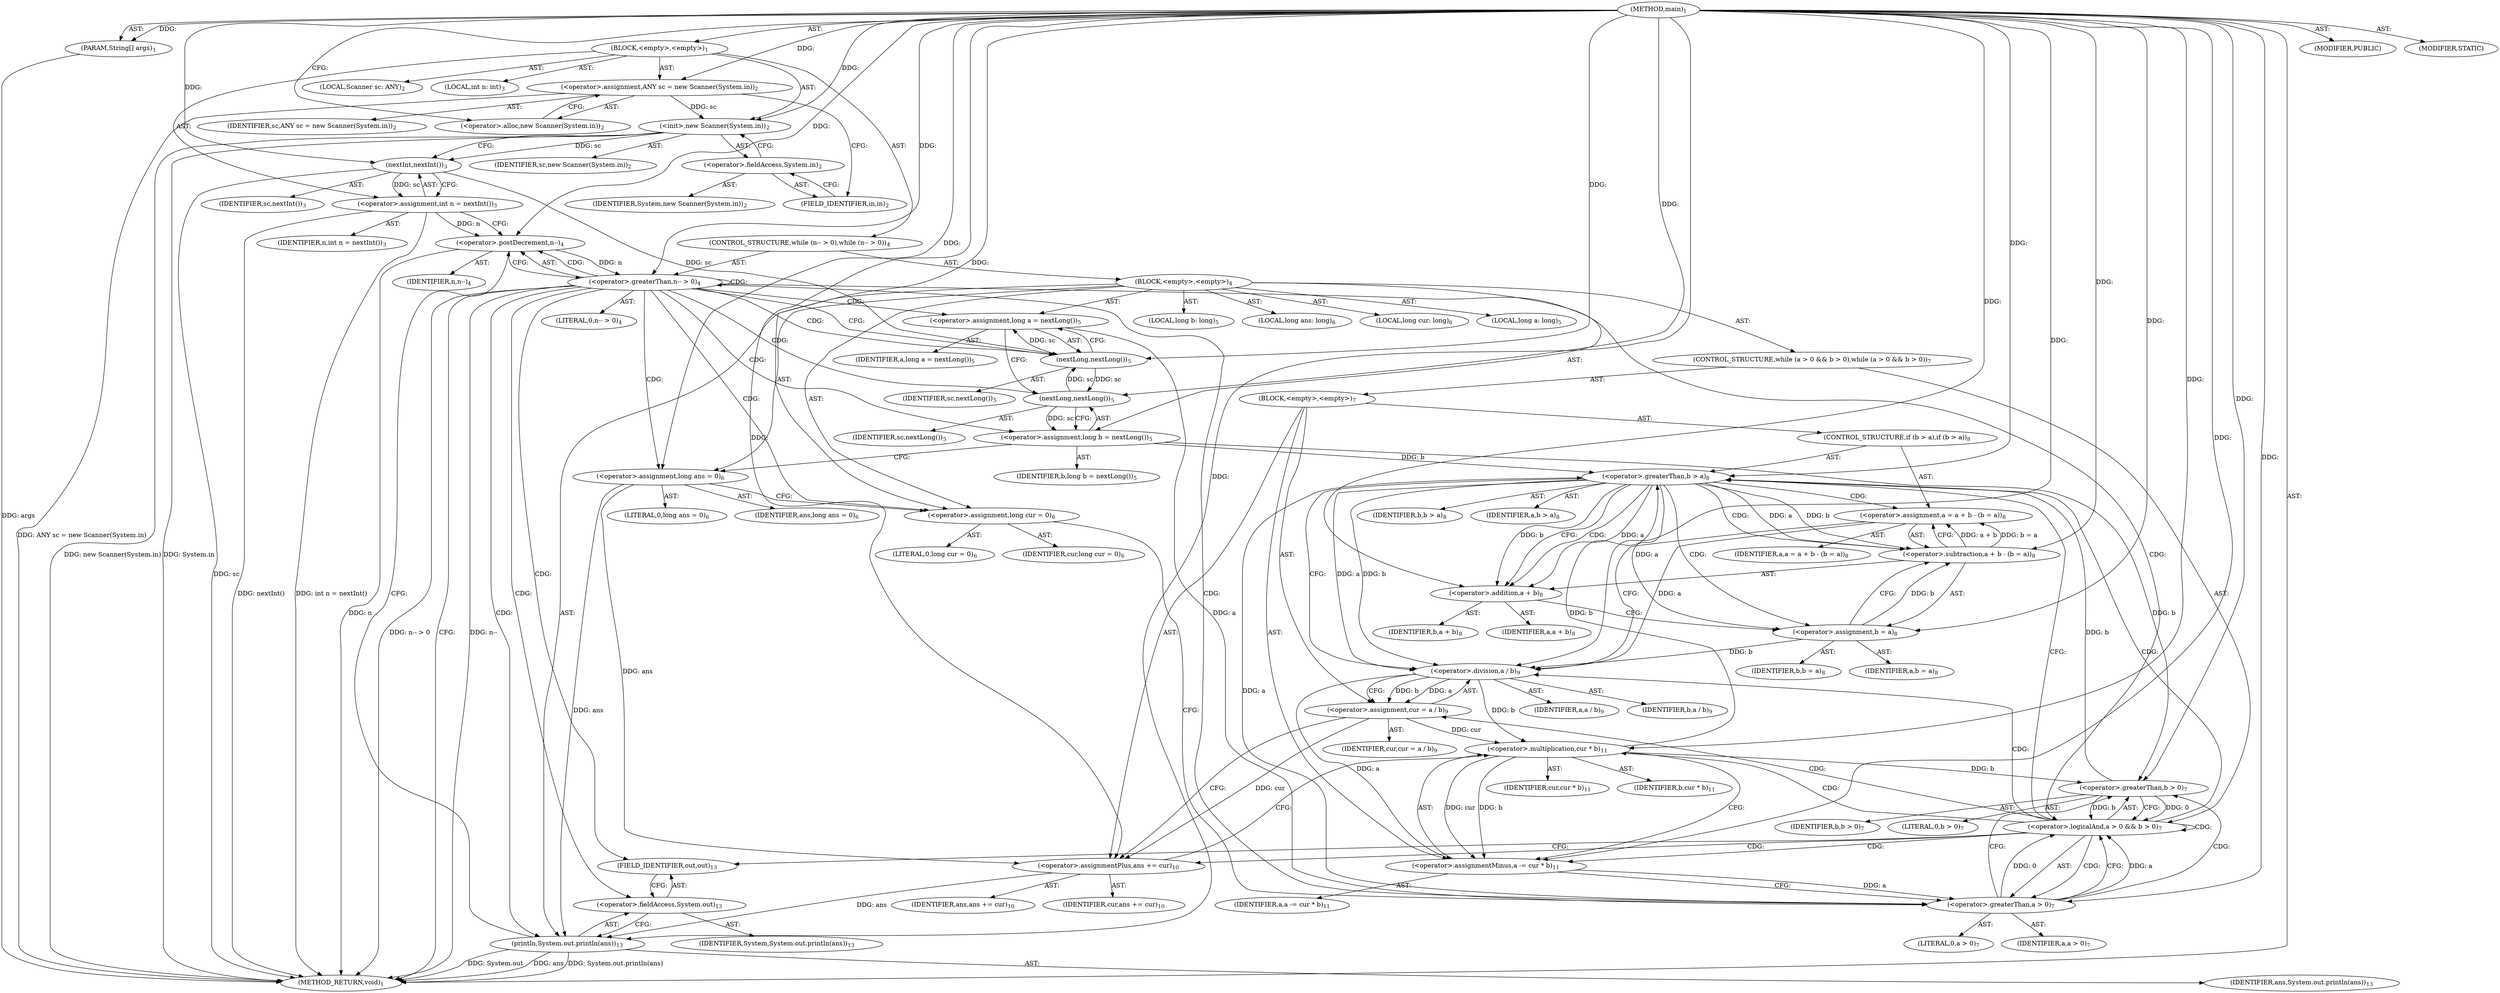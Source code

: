 digraph "main" {  
"19" [label = <(METHOD,main)<SUB>1</SUB>> ]
"20" [label = <(PARAM,String[] args)<SUB>1</SUB>> ]
"21" [label = <(BLOCK,&lt;empty&gt;,&lt;empty&gt;)<SUB>1</SUB>> ]
"4" [label = <(LOCAL,Scanner sc: ANY)<SUB>2</SUB>> ]
"22" [label = <(&lt;operator&gt;.assignment,ANY sc = new Scanner(System.in))<SUB>2</SUB>> ]
"23" [label = <(IDENTIFIER,sc,ANY sc = new Scanner(System.in))<SUB>2</SUB>> ]
"24" [label = <(&lt;operator&gt;.alloc,new Scanner(System.in))<SUB>2</SUB>> ]
"25" [label = <(&lt;init&gt;,new Scanner(System.in))<SUB>2</SUB>> ]
"3" [label = <(IDENTIFIER,sc,new Scanner(System.in))<SUB>2</SUB>> ]
"26" [label = <(&lt;operator&gt;.fieldAccess,System.in)<SUB>2</SUB>> ]
"27" [label = <(IDENTIFIER,System,new Scanner(System.in))<SUB>2</SUB>> ]
"28" [label = <(FIELD_IDENTIFIER,in,in)<SUB>2</SUB>> ]
"29" [label = <(LOCAL,int n: int)<SUB>3</SUB>> ]
"30" [label = <(&lt;operator&gt;.assignment,int n = nextInt())<SUB>3</SUB>> ]
"31" [label = <(IDENTIFIER,n,int n = nextInt())<SUB>3</SUB>> ]
"32" [label = <(nextInt,nextInt())<SUB>3</SUB>> ]
"33" [label = <(IDENTIFIER,sc,nextInt())<SUB>3</SUB>> ]
"34" [label = <(CONTROL_STRUCTURE,while (n-- &gt; 0),while (n-- &gt; 0))<SUB>4</SUB>> ]
"35" [label = <(&lt;operator&gt;.greaterThan,n-- &gt; 0)<SUB>4</SUB>> ]
"36" [label = <(&lt;operator&gt;.postDecrement,n--)<SUB>4</SUB>> ]
"37" [label = <(IDENTIFIER,n,n--)<SUB>4</SUB>> ]
"38" [label = <(LITERAL,0,n-- &gt; 0)<SUB>4</SUB>> ]
"39" [label = <(BLOCK,&lt;empty&gt;,&lt;empty&gt;)<SUB>4</SUB>> ]
"40" [label = <(LOCAL,long a: long)<SUB>5</SUB>> ]
"41" [label = <(LOCAL,long b: long)<SUB>5</SUB>> ]
"42" [label = <(&lt;operator&gt;.assignment,long a = nextLong())<SUB>5</SUB>> ]
"43" [label = <(IDENTIFIER,a,long a = nextLong())<SUB>5</SUB>> ]
"44" [label = <(nextLong,nextLong())<SUB>5</SUB>> ]
"45" [label = <(IDENTIFIER,sc,nextLong())<SUB>5</SUB>> ]
"46" [label = <(&lt;operator&gt;.assignment,long b = nextLong())<SUB>5</SUB>> ]
"47" [label = <(IDENTIFIER,b,long b = nextLong())<SUB>5</SUB>> ]
"48" [label = <(nextLong,nextLong())<SUB>5</SUB>> ]
"49" [label = <(IDENTIFIER,sc,nextLong())<SUB>5</SUB>> ]
"50" [label = <(LOCAL,long ans: long)<SUB>6</SUB>> ]
"51" [label = <(LOCAL,long cur: long)<SUB>6</SUB>> ]
"52" [label = <(&lt;operator&gt;.assignment,long ans = 0)<SUB>6</SUB>> ]
"53" [label = <(IDENTIFIER,ans,long ans = 0)<SUB>6</SUB>> ]
"54" [label = <(LITERAL,0,long ans = 0)<SUB>6</SUB>> ]
"55" [label = <(&lt;operator&gt;.assignment,long cur = 0)<SUB>6</SUB>> ]
"56" [label = <(IDENTIFIER,cur,long cur = 0)<SUB>6</SUB>> ]
"57" [label = <(LITERAL,0,long cur = 0)<SUB>6</SUB>> ]
"58" [label = <(CONTROL_STRUCTURE,while (a &gt; 0 &amp;&amp; b &gt; 0),while (a &gt; 0 &amp;&amp; b &gt; 0))<SUB>7</SUB>> ]
"59" [label = <(&lt;operator&gt;.logicalAnd,a &gt; 0 &amp;&amp; b &gt; 0)<SUB>7</SUB>> ]
"60" [label = <(&lt;operator&gt;.greaterThan,a &gt; 0)<SUB>7</SUB>> ]
"61" [label = <(IDENTIFIER,a,a &gt; 0)<SUB>7</SUB>> ]
"62" [label = <(LITERAL,0,a &gt; 0)<SUB>7</SUB>> ]
"63" [label = <(&lt;operator&gt;.greaterThan,b &gt; 0)<SUB>7</SUB>> ]
"64" [label = <(IDENTIFIER,b,b &gt; 0)<SUB>7</SUB>> ]
"65" [label = <(LITERAL,0,b &gt; 0)<SUB>7</SUB>> ]
"66" [label = <(BLOCK,&lt;empty&gt;,&lt;empty&gt;)<SUB>7</SUB>> ]
"67" [label = <(CONTROL_STRUCTURE,if (b &gt; a),if (b &gt; a))<SUB>8</SUB>> ]
"68" [label = <(&lt;operator&gt;.greaterThan,b &gt; a)<SUB>8</SUB>> ]
"69" [label = <(IDENTIFIER,b,b &gt; a)<SUB>8</SUB>> ]
"70" [label = <(IDENTIFIER,a,b &gt; a)<SUB>8</SUB>> ]
"71" [label = <(&lt;operator&gt;.assignment,a = a + b - (b = a))<SUB>8</SUB>> ]
"72" [label = <(IDENTIFIER,a,a = a + b - (b = a))<SUB>8</SUB>> ]
"73" [label = <(&lt;operator&gt;.subtraction,a + b - (b = a))<SUB>8</SUB>> ]
"74" [label = <(&lt;operator&gt;.addition,a + b)<SUB>8</SUB>> ]
"75" [label = <(IDENTIFIER,a,a + b)<SUB>8</SUB>> ]
"76" [label = <(IDENTIFIER,b,a + b)<SUB>8</SUB>> ]
"77" [label = <(&lt;operator&gt;.assignment,b = a)<SUB>8</SUB>> ]
"78" [label = <(IDENTIFIER,b,b = a)<SUB>8</SUB>> ]
"79" [label = <(IDENTIFIER,a,b = a)<SUB>8</SUB>> ]
"80" [label = <(&lt;operator&gt;.assignment,cur = a / b)<SUB>9</SUB>> ]
"81" [label = <(IDENTIFIER,cur,cur = a / b)<SUB>9</SUB>> ]
"82" [label = <(&lt;operator&gt;.division,a / b)<SUB>9</SUB>> ]
"83" [label = <(IDENTIFIER,a,a / b)<SUB>9</SUB>> ]
"84" [label = <(IDENTIFIER,b,a / b)<SUB>9</SUB>> ]
"85" [label = <(&lt;operator&gt;.assignmentPlus,ans += cur)<SUB>10</SUB>> ]
"86" [label = <(IDENTIFIER,ans,ans += cur)<SUB>10</SUB>> ]
"87" [label = <(IDENTIFIER,cur,ans += cur)<SUB>10</SUB>> ]
"88" [label = <(&lt;operator&gt;.assignmentMinus,a -= cur * b)<SUB>11</SUB>> ]
"89" [label = <(IDENTIFIER,a,a -= cur * b)<SUB>11</SUB>> ]
"90" [label = <(&lt;operator&gt;.multiplication,cur * b)<SUB>11</SUB>> ]
"91" [label = <(IDENTIFIER,cur,cur * b)<SUB>11</SUB>> ]
"92" [label = <(IDENTIFIER,b,cur * b)<SUB>11</SUB>> ]
"93" [label = <(println,System.out.println(ans))<SUB>13</SUB>> ]
"94" [label = <(&lt;operator&gt;.fieldAccess,System.out)<SUB>13</SUB>> ]
"95" [label = <(IDENTIFIER,System,System.out.println(ans))<SUB>13</SUB>> ]
"96" [label = <(FIELD_IDENTIFIER,out,out)<SUB>13</SUB>> ]
"97" [label = <(IDENTIFIER,ans,System.out.println(ans))<SUB>13</SUB>> ]
"98" [label = <(MODIFIER,PUBLIC)> ]
"99" [label = <(MODIFIER,STATIC)> ]
"100" [label = <(METHOD_RETURN,void)<SUB>1</SUB>> ]
  "19" -> "20"  [ label = "AST: "] 
  "19" -> "21"  [ label = "AST: "] 
  "19" -> "98"  [ label = "AST: "] 
  "19" -> "99"  [ label = "AST: "] 
  "19" -> "100"  [ label = "AST: "] 
  "21" -> "4"  [ label = "AST: "] 
  "21" -> "22"  [ label = "AST: "] 
  "21" -> "25"  [ label = "AST: "] 
  "21" -> "29"  [ label = "AST: "] 
  "21" -> "30"  [ label = "AST: "] 
  "21" -> "34"  [ label = "AST: "] 
  "22" -> "23"  [ label = "AST: "] 
  "22" -> "24"  [ label = "AST: "] 
  "25" -> "3"  [ label = "AST: "] 
  "25" -> "26"  [ label = "AST: "] 
  "26" -> "27"  [ label = "AST: "] 
  "26" -> "28"  [ label = "AST: "] 
  "30" -> "31"  [ label = "AST: "] 
  "30" -> "32"  [ label = "AST: "] 
  "32" -> "33"  [ label = "AST: "] 
  "34" -> "35"  [ label = "AST: "] 
  "34" -> "39"  [ label = "AST: "] 
  "35" -> "36"  [ label = "AST: "] 
  "35" -> "38"  [ label = "AST: "] 
  "36" -> "37"  [ label = "AST: "] 
  "39" -> "40"  [ label = "AST: "] 
  "39" -> "41"  [ label = "AST: "] 
  "39" -> "42"  [ label = "AST: "] 
  "39" -> "46"  [ label = "AST: "] 
  "39" -> "50"  [ label = "AST: "] 
  "39" -> "51"  [ label = "AST: "] 
  "39" -> "52"  [ label = "AST: "] 
  "39" -> "55"  [ label = "AST: "] 
  "39" -> "58"  [ label = "AST: "] 
  "39" -> "93"  [ label = "AST: "] 
  "42" -> "43"  [ label = "AST: "] 
  "42" -> "44"  [ label = "AST: "] 
  "44" -> "45"  [ label = "AST: "] 
  "46" -> "47"  [ label = "AST: "] 
  "46" -> "48"  [ label = "AST: "] 
  "48" -> "49"  [ label = "AST: "] 
  "52" -> "53"  [ label = "AST: "] 
  "52" -> "54"  [ label = "AST: "] 
  "55" -> "56"  [ label = "AST: "] 
  "55" -> "57"  [ label = "AST: "] 
  "58" -> "59"  [ label = "AST: "] 
  "58" -> "66"  [ label = "AST: "] 
  "59" -> "60"  [ label = "AST: "] 
  "59" -> "63"  [ label = "AST: "] 
  "60" -> "61"  [ label = "AST: "] 
  "60" -> "62"  [ label = "AST: "] 
  "63" -> "64"  [ label = "AST: "] 
  "63" -> "65"  [ label = "AST: "] 
  "66" -> "67"  [ label = "AST: "] 
  "66" -> "80"  [ label = "AST: "] 
  "66" -> "85"  [ label = "AST: "] 
  "66" -> "88"  [ label = "AST: "] 
  "67" -> "68"  [ label = "AST: "] 
  "67" -> "71"  [ label = "AST: "] 
  "68" -> "69"  [ label = "AST: "] 
  "68" -> "70"  [ label = "AST: "] 
  "71" -> "72"  [ label = "AST: "] 
  "71" -> "73"  [ label = "AST: "] 
  "73" -> "74"  [ label = "AST: "] 
  "73" -> "77"  [ label = "AST: "] 
  "74" -> "75"  [ label = "AST: "] 
  "74" -> "76"  [ label = "AST: "] 
  "77" -> "78"  [ label = "AST: "] 
  "77" -> "79"  [ label = "AST: "] 
  "80" -> "81"  [ label = "AST: "] 
  "80" -> "82"  [ label = "AST: "] 
  "82" -> "83"  [ label = "AST: "] 
  "82" -> "84"  [ label = "AST: "] 
  "85" -> "86"  [ label = "AST: "] 
  "85" -> "87"  [ label = "AST: "] 
  "88" -> "89"  [ label = "AST: "] 
  "88" -> "90"  [ label = "AST: "] 
  "90" -> "91"  [ label = "AST: "] 
  "90" -> "92"  [ label = "AST: "] 
  "93" -> "94"  [ label = "AST: "] 
  "93" -> "97"  [ label = "AST: "] 
  "94" -> "95"  [ label = "AST: "] 
  "94" -> "96"  [ label = "AST: "] 
  "22" -> "28"  [ label = "CFG: "] 
  "25" -> "32"  [ label = "CFG: "] 
  "30" -> "36"  [ label = "CFG: "] 
  "24" -> "22"  [ label = "CFG: "] 
  "26" -> "25"  [ label = "CFG: "] 
  "32" -> "30"  [ label = "CFG: "] 
  "35" -> "100"  [ label = "CFG: "] 
  "35" -> "44"  [ label = "CFG: "] 
  "28" -> "26"  [ label = "CFG: "] 
  "36" -> "35"  [ label = "CFG: "] 
  "42" -> "48"  [ label = "CFG: "] 
  "46" -> "52"  [ label = "CFG: "] 
  "52" -> "55"  [ label = "CFG: "] 
  "55" -> "60"  [ label = "CFG: "] 
  "93" -> "36"  [ label = "CFG: "] 
  "44" -> "42"  [ label = "CFG: "] 
  "48" -> "46"  [ label = "CFG: "] 
  "59" -> "68"  [ label = "CFG: "] 
  "59" -> "96"  [ label = "CFG: "] 
  "94" -> "93"  [ label = "CFG: "] 
  "60" -> "59"  [ label = "CFG: "] 
  "60" -> "63"  [ label = "CFG: "] 
  "63" -> "59"  [ label = "CFG: "] 
  "80" -> "85"  [ label = "CFG: "] 
  "85" -> "90"  [ label = "CFG: "] 
  "88" -> "60"  [ label = "CFG: "] 
  "96" -> "94"  [ label = "CFG: "] 
  "68" -> "74"  [ label = "CFG: "] 
  "68" -> "82"  [ label = "CFG: "] 
  "71" -> "82"  [ label = "CFG: "] 
  "82" -> "80"  [ label = "CFG: "] 
  "90" -> "88"  [ label = "CFG: "] 
  "73" -> "71"  [ label = "CFG: "] 
  "74" -> "77"  [ label = "CFG: "] 
  "77" -> "73"  [ label = "CFG: "] 
  "19" -> "24"  [ label = "CFG: "] 
  "20" -> "100"  [ label = "DDG: args"] 
  "22" -> "100"  [ label = "DDG: ANY sc = new Scanner(System.in)"] 
  "25" -> "100"  [ label = "DDG: System.in"] 
  "25" -> "100"  [ label = "DDG: new Scanner(System.in)"] 
  "32" -> "100"  [ label = "DDG: sc"] 
  "30" -> "100"  [ label = "DDG: nextInt()"] 
  "30" -> "100"  [ label = "DDG: int n = nextInt()"] 
  "36" -> "100"  [ label = "DDG: n"] 
  "35" -> "100"  [ label = "DDG: n--"] 
  "35" -> "100"  [ label = "DDG: n-- &gt; 0"] 
  "93" -> "100"  [ label = "DDG: System.out"] 
  "93" -> "100"  [ label = "DDG: ans"] 
  "93" -> "100"  [ label = "DDG: System.out.println(ans)"] 
  "19" -> "20"  [ label = "DDG: "] 
  "19" -> "22"  [ label = "DDG: "] 
  "32" -> "30"  [ label = "DDG: sc"] 
  "22" -> "25"  [ label = "DDG: sc"] 
  "19" -> "25"  [ label = "DDG: "] 
  "25" -> "32"  [ label = "DDG: sc"] 
  "19" -> "32"  [ label = "DDG: "] 
  "36" -> "35"  [ label = "DDG: n"] 
  "19" -> "35"  [ label = "DDG: "] 
  "44" -> "42"  [ label = "DDG: sc"] 
  "48" -> "46"  [ label = "DDG: sc"] 
  "19" -> "52"  [ label = "DDG: "] 
  "19" -> "55"  [ label = "DDG: "] 
  "30" -> "36"  [ label = "DDG: n"] 
  "19" -> "36"  [ label = "DDG: "] 
  "52" -> "93"  [ label = "DDG: ans"] 
  "85" -> "93"  [ label = "DDG: ans"] 
  "19" -> "93"  [ label = "DDG: "] 
  "32" -> "44"  [ label = "DDG: sc"] 
  "48" -> "44"  [ label = "DDG: sc"] 
  "19" -> "44"  [ label = "DDG: "] 
  "44" -> "48"  [ label = "DDG: sc"] 
  "19" -> "48"  [ label = "DDG: "] 
  "60" -> "59"  [ label = "DDG: a"] 
  "60" -> "59"  [ label = "DDG: 0"] 
  "63" -> "59"  [ label = "DDG: b"] 
  "63" -> "59"  [ label = "DDG: 0"] 
  "82" -> "80"  [ label = "DDG: a"] 
  "82" -> "80"  [ label = "DDG: b"] 
  "80" -> "85"  [ label = "DDG: cur"] 
  "19" -> "85"  [ label = "DDG: "] 
  "90" -> "88"  [ label = "DDG: cur"] 
  "90" -> "88"  [ label = "DDG: b"] 
  "42" -> "60"  [ label = "DDG: a"] 
  "88" -> "60"  [ label = "DDG: a"] 
  "19" -> "60"  [ label = "DDG: "] 
  "46" -> "63"  [ label = "DDG: b"] 
  "90" -> "63"  [ label = "DDG: b"] 
  "19" -> "63"  [ label = "DDG: "] 
  "73" -> "71"  [ label = "DDG: a + b"] 
  "73" -> "71"  [ label = "DDG: b = a"] 
  "52" -> "85"  [ label = "DDG: ans"] 
  "82" -> "88"  [ label = "DDG: a"] 
  "19" -> "88"  [ label = "DDG: "] 
  "46" -> "68"  [ label = "DDG: b"] 
  "63" -> "68"  [ label = "DDG: b"] 
  "90" -> "68"  [ label = "DDG: b"] 
  "19" -> "68"  [ label = "DDG: "] 
  "60" -> "68"  [ label = "DDG: a"] 
  "68" -> "82"  [ label = "DDG: a"] 
  "71" -> "82"  [ label = "DDG: a"] 
  "19" -> "82"  [ label = "DDG: "] 
  "68" -> "82"  [ label = "DDG: b"] 
  "77" -> "82"  [ label = "DDG: b"] 
  "19" -> "90"  [ label = "DDG: "] 
  "80" -> "90"  [ label = "DDG: cur"] 
  "82" -> "90"  [ label = "DDG: b"] 
  "68" -> "73"  [ label = "DDG: a"] 
  "19" -> "73"  [ label = "DDG: "] 
  "68" -> "73"  [ label = "DDG: b"] 
  "77" -> "73"  [ label = "DDG: b"] 
  "68" -> "74"  [ label = "DDG: a"] 
  "19" -> "74"  [ label = "DDG: "] 
  "68" -> "74"  [ label = "DDG: b"] 
  "19" -> "77"  [ label = "DDG: "] 
  "68" -> "77"  [ label = "DDG: a"] 
  "35" -> "94"  [ label = "CDG: "] 
  "35" -> "48"  [ label = "CDG: "] 
  "35" -> "60"  [ label = "CDG: "] 
  "35" -> "96"  [ label = "CDG: "] 
  "35" -> "42"  [ label = "CDG: "] 
  "35" -> "52"  [ label = "CDG: "] 
  "35" -> "46"  [ label = "CDG: "] 
  "35" -> "59"  [ label = "CDG: "] 
  "35" -> "44"  [ label = "CDG: "] 
  "35" -> "35"  [ label = "CDG: "] 
  "35" -> "93"  [ label = "CDG: "] 
  "35" -> "36"  [ label = "CDG: "] 
  "35" -> "55"  [ label = "CDG: "] 
  "59" -> "68"  [ label = "CDG: "] 
  "59" -> "60"  [ label = "CDG: "] 
  "59" -> "85"  [ label = "CDG: "] 
  "59" -> "59"  [ label = "CDG: "] 
  "59" -> "82"  [ label = "CDG: "] 
  "59" -> "90"  [ label = "CDG: "] 
  "59" -> "80"  [ label = "CDG: "] 
  "59" -> "88"  [ label = "CDG: "] 
  "60" -> "63"  [ label = "CDG: "] 
  "68" -> "73"  [ label = "CDG: "] 
  "68" -> "77"  [ label = "CDG: "] 
  "68" -> "74"  [ label = "CDG: "] 
  "68" -> "71"  [ label = "CDG: "] 
}
